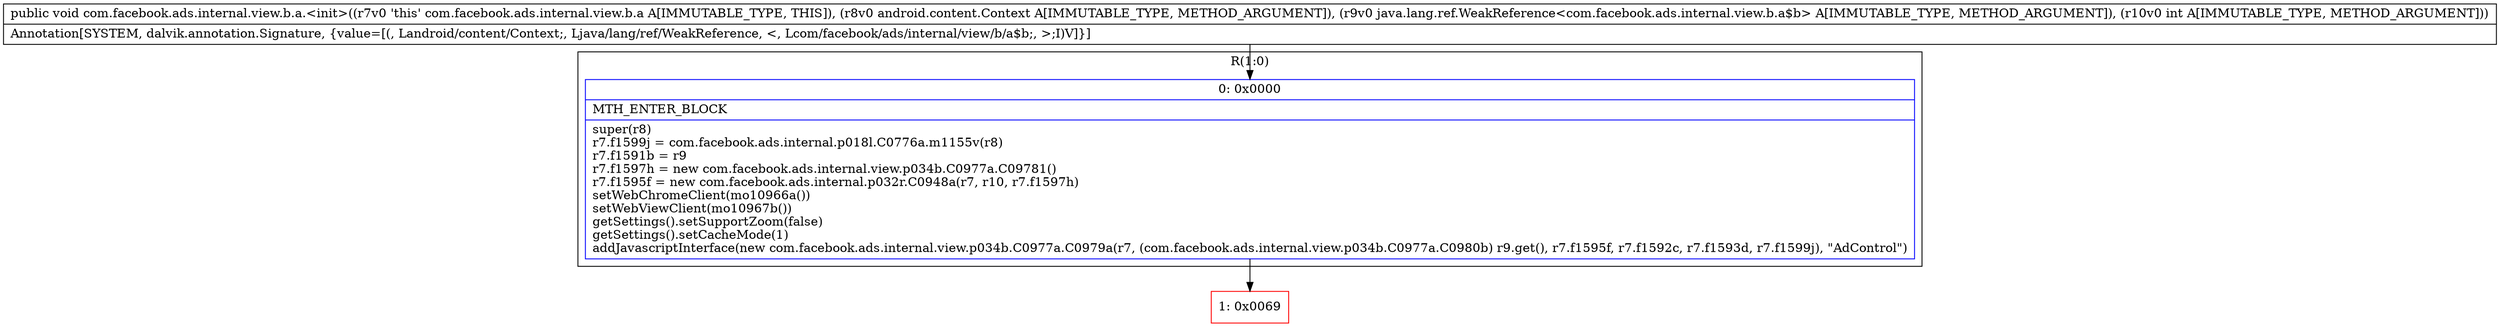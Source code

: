 digraph "CFG forcom.facebook.ads.internal.view.b.a.\<init\>(Landroid\/content\/Context;Ljava\/lang\/ref\/WeakReference;I)V" {
subgraph cluster_Region_95849398 {
label = "R(1:0)";
node [shape=record,color=blue];
Node_0 [shape=record,label="{0\:\ 0x0000|MTH_ENTER_BLOCK\l|super(r8)\lr7.f1599j = com.facebook.ads.internal.p018l.C0776a.m1155v(r8)\lr7.f1591b = r9\lr7.f1597h = new com.facebook.ads.internal.view.p034b.C0977a.C09781()\lr7.f1595f = new com.facebook.ads.internal.p032r.C0948a(r7, r10, r7.f1597h)\lsetWebChromeClient(mo10966a())\lsetWebViewClient(mo10967b())\lgetSettings().setSupportZoom(false)\lgetSettings().setCacheMode(1)\laddJavascriptInterface(new com.facebook.ads.internal.view.p034b.C0977a.C0979a(r7, (com.facebook.ads.internal.view.p034b.C0977a.C0980b) r9.get(), r7.f1595f, r7.f1592c, r7.f1593d, r7.f1599j), \"AdControl\")\l}"];
}
Node_1 [shape=record,color=red,label="{1\:\ 0x0069}"];
MethodNode[shape=record,label="{public void com.facebook.ads.internal.view.b.a.\<init\>((r7v0 'this' com.facebook.ads.internal.view.b.a A[IMMUTABLE_TYPE, THIS]), (r8v0 android.content.Context A[IMMUTABLE_TYPE, METHOD_ARGUMENT]), (r9v0 java.lang.ref.WeakReference\<com.facebook.ads.internal.view.b.a$b\> A[IMMUTABLE_TYPE, METHOD_ARGUMENT]), (r10v0 int A[IMMUTABLE_TYPE, METHOD_ARGUMENT]))  | Annotation[SYSTEM, dalvik.annotation.Signature, \{value=[(, Landroid\/content\/Context;, Ljava\/lang\/ref\/WeakReference, \<, Lcom\/facebook\/ads\/internal\/view\/b\/a$b;, \>;I)V]\}]\l}"];
MethodNode -> Node_0;
Node_0 -> Node_1;
}


